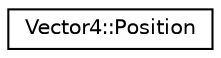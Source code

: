 digraph "Graphical Class Hierarchy"
{
 // LATEX_PDF_SIZE
  edge [fontname="Helvetica",fontsize="10",labelfontname="Helvetica",labelfontsize="10"];
  node [fontname="Helvetica",fontsize="10",shape=record];
  rankdir="LR";
  Node0 [label="Vector4::Position",height=0.2,width=0.4,color="black", fillcolor="white", style="filled",URL="$struct_vector4_1_1_position.html",tooltip=" "];
}
